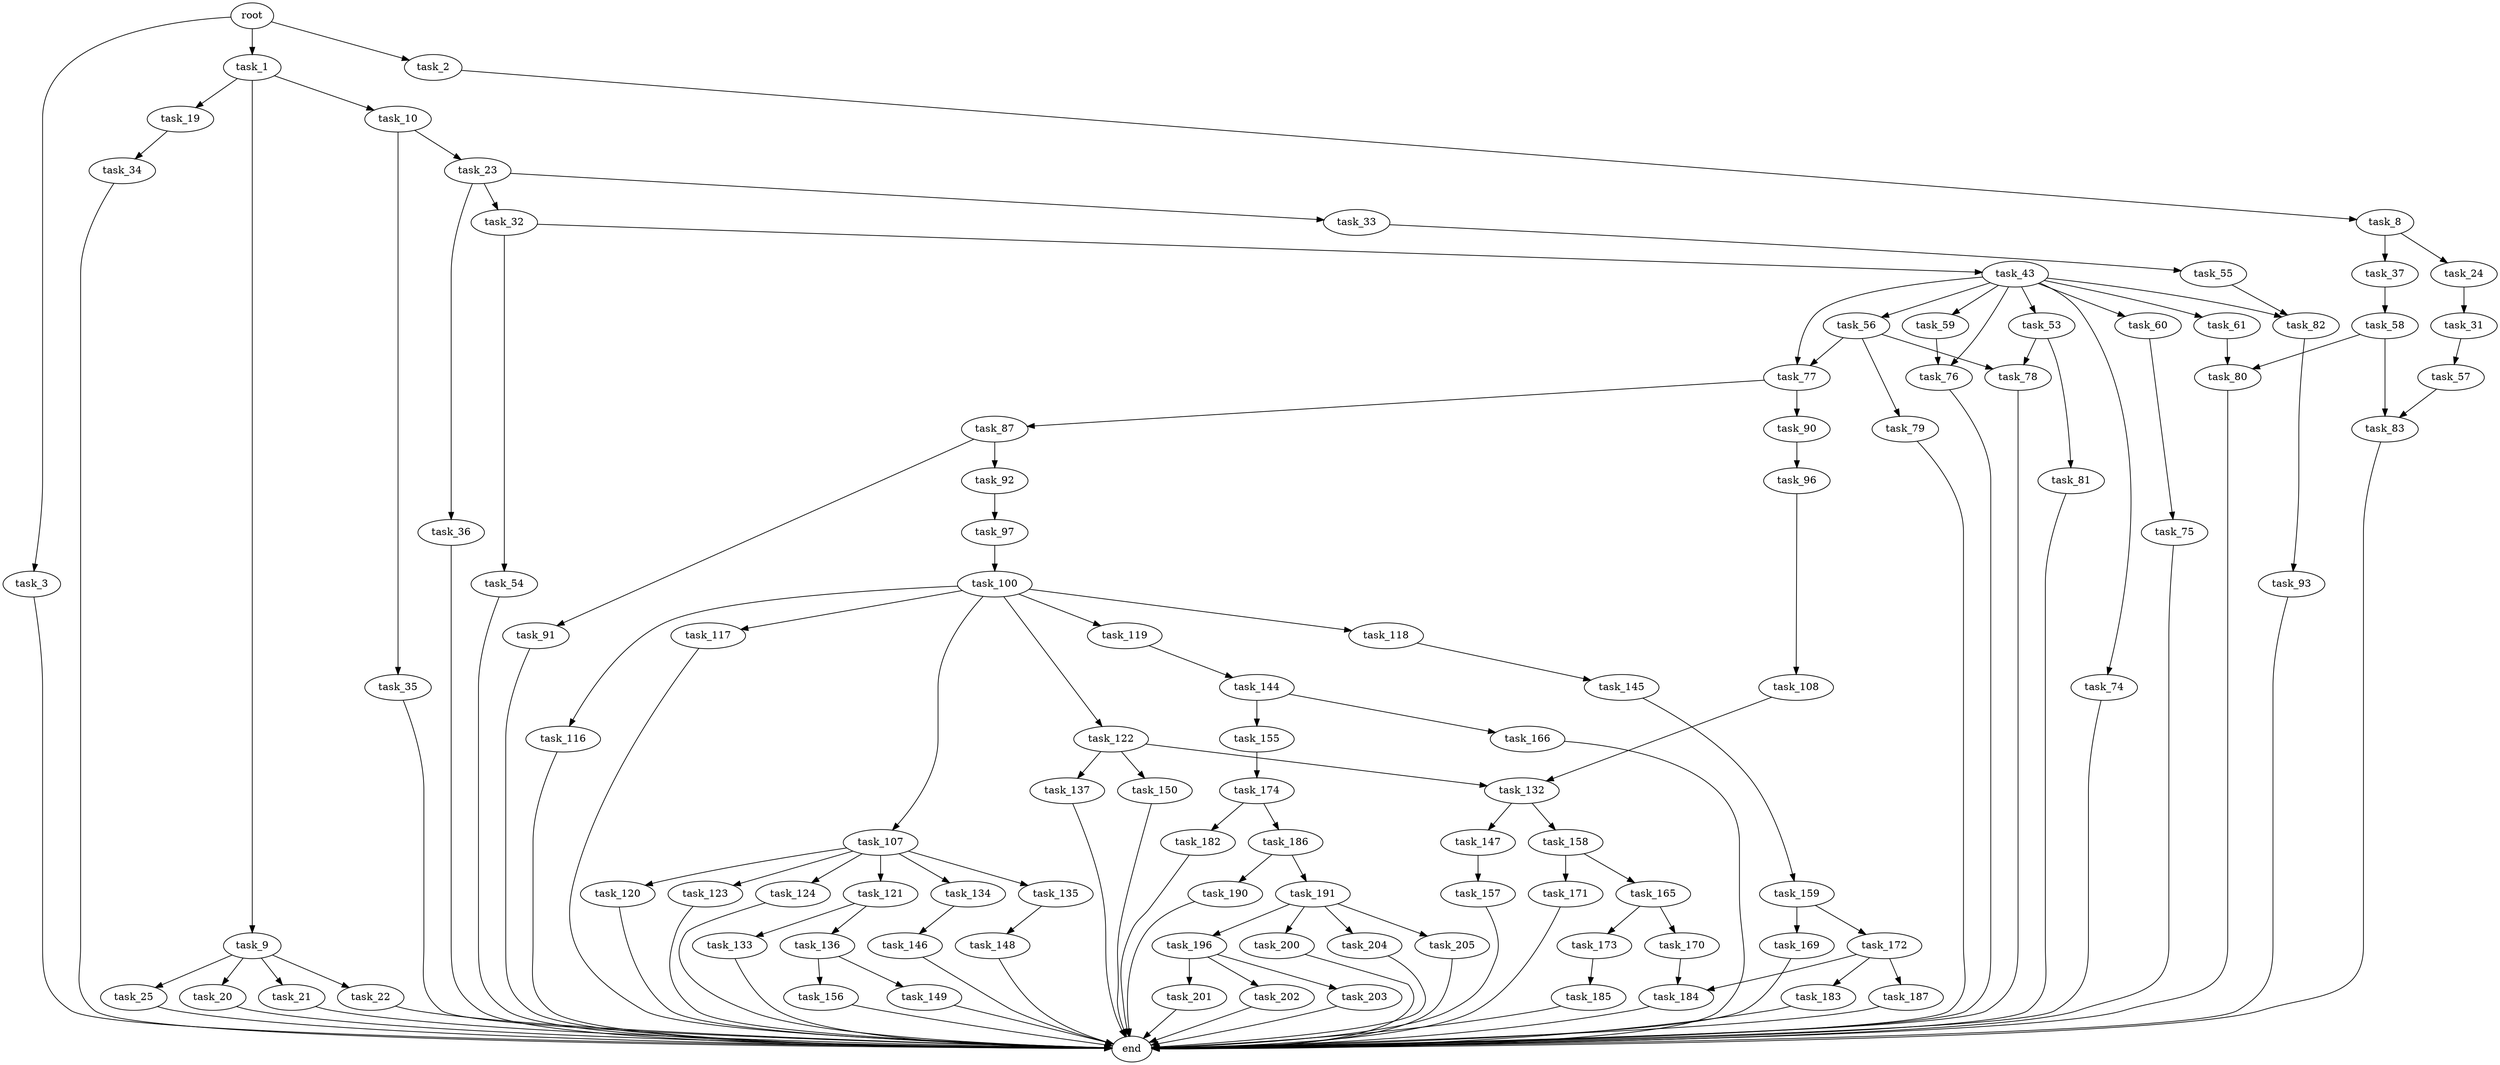 digraph G {
  root [size="0.000000"];
  task_1 [size="6056101993.000000"];
  task_2 [size="4727777566.000000"];
  task_3 [size="13951080036.000000"];
  task_9 [size="155457703488.000000"];
  task_10 [size="354387240234.000000"];
  task_19 [size="26832023282.000000"];
  task_8 [size="549755813888.000000"];
  end [size="0.000000"];
  task_24 [size="10283861641.000000"];
  task_37 [size="52613985296.000000"];
  task_20 [size="7702225556.000000"];
  task_21 [size="24940038898.000000"];
  task_22 [size="68719476736.000000"];
  task_25 [size="4802243044.000000"];
  task_23 [size="134217728000.000000"];
  task_35 [size="7992087088.000000"];
  task_34 [size="732769507221.000000"];
  task_32 [size="6841159662.000000"];
  task_33 [size="73288283028.000000"];
  task_36 [size="278424114491.000000"];
  task_31 [size="47200411525.000000"];
  task_57 [size="368293445632.000000"];
  task_43 [size="11895144354.000000"];
  task_54 [size="4619801974.000000"];
  task_55 [size="68719476736.000000"];
  task_58 [size="346222010943.000000"];
  task_53 [size="2128761748.000000"];
  task_56 [size="411489817466.000000"];
  task_59 [size="1132420814686.000000"];
  task_60 [size="1095252762.000000"];
  task_61 [size="109687794225.000000"];
  task_74 [size="28991029248.000000"];
  task_76 [size="8589934592.000000"];
  task_77 [size="3529516092.000000"];
  task_82 [size="313454297400.000000"];
  task_78 [size="201397445448.000000"];
  task_81 [size="8589934592.000000"];
  task_79 [size="368293445632.000000"];
  task_83 [size="18487174002.000000"];
  task_80 [size="30150253641.000000"];
  task_75 [size="21786372372.000000"];
  task_87 [size="16682255510.000000"];
  task_90 [size="28991029248.000000"];
  task_93 [size="14319370684.000000"];
  task_91 [size="782757789696.000000"];
  task_92 [size="22814483975.000000"];
  task_96 [size="549755813888.000000"];
  task_97 [size="280145831160.000000"];
  task_108 [size="10596559792.000000"];
  task_100 [size="782757789696.000000"];
  task_107 [size="208246470536.000000"];
  task_116 [size="180362558904.000000"];
  task_117 [size="8589934592.000000"];
  task_118 [size="445235207659.000000"];
  task_119 [size="28991029248.000000"];
  task_122 [size="16335592272.000000"];
  task_120 [size="134217728000.000000"];
  task_121 [size="5808455014.000000"];
  task_123 [size="11309358534.000000"];
  task_124 [size="55600134448.000000"];
  task_134 [size="8589934592.000000"];
  task_135 [size="18487429750.000000"];
  task_132 [size="20272276463.000000"];
  task_145 [size="421526555.000000"];
  task_144 [size="172576981191.000000"];
  task_133 [size="231928233984.000000"];
  task_136 [size="432350999082.000000"];
  task_137 [size="12426252816.000000"];
  task_150 [size="782757789696.000000"];
  task_147 [size="2791327741.000000"];
  task_158 [size="8589934592.000000"];
  task_146 [size="28285661814.000000"];
  task_148 [size="4172176650.000000"];
  task_149 [size="272832621555.000000"];
  task_156 [size="42193742516.000000"];
  task_155 [size="28991029248.000000"];
  task_166 [size="12673041638.000000"];
  task_159 [size="549755813888.000000"];
  task_157 [size="782757789696.000000"];
  task_174 [size="3565214672.000000"];
  task_165 [size="134217728000.000000"];
  task_171 [size="11266993698.000000"];
  task_169 [size="32210280858.000000"];
  task_172 [size="2747621047.000000"];
  task_170 [size="1992906600.000000"];
  task_173 [size="68719476736.000000"];
  task_184 [size="424608259166.000000"];
  task_183 [size="797245687160.000000"];
  task_187 [size="17220265966.000000"];
  task_185 [size="549755813888.000000"];
  task_182 [size="134217728000.000000"];
  task_186 [size="452832749167.000000"];
  task_190 [size="3465002326.000000"];
  task_191 [size="1520618096.000000"];
  task_196 [size="782757789696.000000"];
  task_200 [size="231928233984.000000"];
  task_204 [size="372383378349.000000"];
  task_205 [size="148907214648.000000"];
  task_201 [size="13319935478.000000"];
  task_202 [size="411065809955.000000"];
  task_203 [size="39565430259.000000"];

  root -> task_1 [size="1.000000"];
  root -> task_2 [size="1.000000"];
  root -> task_3 [size="1.000000"];
  task_1 -> task_9 [size="209715200.000000"];
  task_1 -> task_10 [size="209715200.000000"];
  task_1 -> task_19 [size="209715200.000000"];
  task_2 -> task_8 [size="134217728.000000"];
  task_3 -> end [size="1.000000"];
  task_9 -> task_20 [size="134217728.000000"];
  task_9 -> task_21 [size="134217728.000000"];
  task_9 -> task_22 [size="134217728.000000"];
  task_9 -> task_25 [size="134217728.000000"];
  task_10 -> task_23 [size="838860800.000000"];
  task_10 -> task_35 [size="838860800.000000"];
  task_19 -> task_34 [size="679477248.000000"];
  task_8 -> task_24 [size="536870912.000000"];
  task_8 -> task_37 [size="536870912.000000"];
  task_24 -> task_31 [size="838860800.000000"];
  task_37 -> task_58 [size="75497472.000000"];
  task_20 -> end [size="1.000000"];
  task_21 -> end [size="1.000000"];
  task_22 -> end [size="1.000000"];
  task_25 -> end [size="1.000000"];
  task_23 -> task_32 [size="209715200.000000"];
  task_23 -> task_33 [size="209715200.000000"];
  task_23 -> task_36 [size="209715200.000000"];
  task_35 -> end [size="1.000000"];
  task_34 -> end [size="1.000000"];
  task_32 -> task_43 [size="301989888.000000"];
  task_32 -> task_54 [size="301989888.000000"];
  task_33 -> task_55 [size="75497472.000000"];
  task_36 -> end [size="1.000000"];
  task_31 -> task_57 [size="838860800.000000"];
  task_57 -> task_83 [size="411041792.000000"];
  task_43 -> task_53 [size="679477248.000000"];
  task_43 -> task_56 [size="679477248.000000"];
  task_43 -> task_59 [size="679477248.000000"];
  task_43 -> task_60 [size="679477248.000000"];
  task_43 -> task_61 [size="679477248.000000"];
  task_43 -> task_74 [size="679477248.000000"];
  task_43 -> task_76 [size="679477248.000000"];
  task_43 -> task_77 [size="679477248.000000"];
  task_43 -> task_82 [size="679477248.000000"];
  task_54 -> end [size="1.000000"];
  task_55 -> task_82 [size="134217728.000000"];
  task_58 -> task_80 [size="301989888.000000"];
  task_58 -> task_83 [size="301989888.000000"];
  task_53 -> task_78 [size="134217728.000000"];
  task_53 -> task_81 [size="134217728.000000"];
  task_56 -> task_77 [size="301989888.000000"];
  task_56 -> task_78 [size="301989888.000000"];
  task_56 -> task_79 [size="301989888.000000"];
  task_59 -> task_76 [size="679477248.000000"];
  task_60 -> task_75 [size="75497472.000000"];
  task_61 -> task_80 [size="301989888.000000"];
  task_74 -> end [size="1.000000"];
  task_76 -> end [size="1.000000"];
  task_77 -> task_87 [size="209715200.000000"];
  task_77 -> task_90 [size="209715200.000000"];
  task_82 -> task_93 [size="411041792.000000"];
  task_78 -> end [size="1.000000"];
  task_81 -> end [size="1.000000"];
  task_79 -> end [size="1.000000"];
  task_83 -> end [size="1.000000"];
  task_80 -> end [size="1.000000"];
  task_75 -> end [size="1.000000"];
  task_87 -> task_91 [size="536870912.000000"];
  task_87 -> task_92 [size="536870912.000000"];
  task_90 -> task_96 [size="75497472.000000"];
  task_93 -> end [size="1.000000"];
  task_91 -> end [size="1.000000"];
  task_92 -> task_97 [size="411041792.000000"];
  task_96 -> task_108 [size="536870912.000000"];
  task_97 -> task_100 [size="536870912.000000"];
  task_108 -> task_132 [size="301989888.000000"];
  task_100 -> task_107 [size="679477248.000000"];
  task_100 -> task_116 [size="679477248.000000"];
  task_100 -> task_117 [size="679477248.000000"];
  task_100 -> task_118 [size="679477248.000000"];
  task_100 -> task_119 [size="679477248.000000"];
  task_100 -> task_122 [size="679477248.000000"];
  task_107 -> task_120 [size="536870912.000000"];
  task_107 -> task_121 [size="536870912.000000"];
  task_107 -> task_123 [size="536870912.000000"];
  task_107 -> task_124 [size="536870912.000000"];
  task_107 -> task_134 [size="536870912.000000"];
  task_107 -> task_135 [size="536870912.000000"];
  task_116 -> end [size="1.000000"];
  task_117 -> end [size="1.000000"];
  task_118 -> task_145 [size="301989888.000000"];
  task_119 -> task_144 [size="75497472.000000"];
  task_122 -> task_132 [size="411041792.000000"];
  task_122 -> task_137 [size="411041792.000000"];
  task_122 -> task_150 [size="411041792.000000"];
  task_120 -> end [size="1.000000"];
  task_121 -> task_133 [size="134217728.000000"];
  task_121 -> task_136 [size="134217728.000000"];
  task_123 -> end [size="1.000000"];
  task_124 -> end [size="1.000000"];
  task_134 -> task_146 [size="33554432.000000"];
  task_135 -> task_148 [size="75497472.000000"];
  task_132 -> task_147 [size="679477248.000000"];
  task_132 -> task_158 [size="679477248.000000"];
  task_145 -> task_159 [size="33554432.000000"];
  task_144 -> task_155 [size="301989888.000000"];
  task_144 -> task_166 [size="301989888.000000"];
  task_133 -> end [size="1.000000"];
  task_136 -> task_149 [size="679477248.000000"];
  task_136 -> task_156 [size="679477248.000000"];
  task_137 -> end [size="1.000000"];
  task_150 -> end [size="1.000000"];
  task_147 -> task_157 [size="75497472.000000"];
  task_158 -> task_165 [size="33554432.000000"];
  task_158 -> task_171 [size="33554432.000000"];
  task_146 -> end [size="1.000000"];
  task_148 -> end [size="1.000000"];
  task_149 -> end [size="1.000000"];
  task_156 -> end [size="1.000000"];
  task_155 -> task_174 [size="75497472.000000"];
  task_166 -> end [size="1.000000"];
  task_159 -> task_169 [size="536870912.000000"];
  task_159 -> task_172 [size="536870912.000000"];
  task_157 -> end [size="1.000000"];
  task_174 -> task_182 [size="75497472.000000"];
  task_174 -> task_186 [size="75497472.000000"];
  task_165 -> task_170 [size="209715200.000000"];
  task_165 -> task_173 [size="209715200.000000"];
  task_171 -> end [size="1.000000"];
  task_169 -> end [size="1.000000"];
  task_172 -> task_183 [size="209715200.000000"];
  task_172 -> task_184 [size="209715200.000000"];
  task_172 -> task_187 [size="209715200.000000"];
  task_170 -> task_184 [size="33554432.000000"];
  task_173 -> task_185 [size="134217728.000000"];
  task_184 -> end [size="1.000000"];
  task_183 -> end [size="1.000000"];
  task_187 -> end [size="1.000000"];
  task_185 -> end [size="1.000000"];
  task_182 -> end [size="1.000000"];
  task_186 -> task_190 [size="679477248.000000"];
  task_186 -> task_191 [size="679477248.000000"];
  task_190 -> end [size="1.000000"];
  task_191 -> task_196 [size="134217728.000000"];
  task_191 -> task_200 [size="134217728.000000"];
  task_191 -> task_204 [size="134217728.000000"];
  task_191 -> task_205 [size="134217728.000000"];
  task_196 -> task_201 [size="679477248.000000"];
  task_196 -> task_202 [size="679477248.000000"];
  task_196 -> task_203 [size="679477248.000000"];
  task_200 -> end [size="1.000000"];
  task_204 -> end [size="1.000000"];
  task_205 -> end [size="1.000000"];
  task_201 -> end [size="1.000000"];
  task_202 -> end [size="1.000000"];
  task_203 -> end [size="1.000000"];
}
